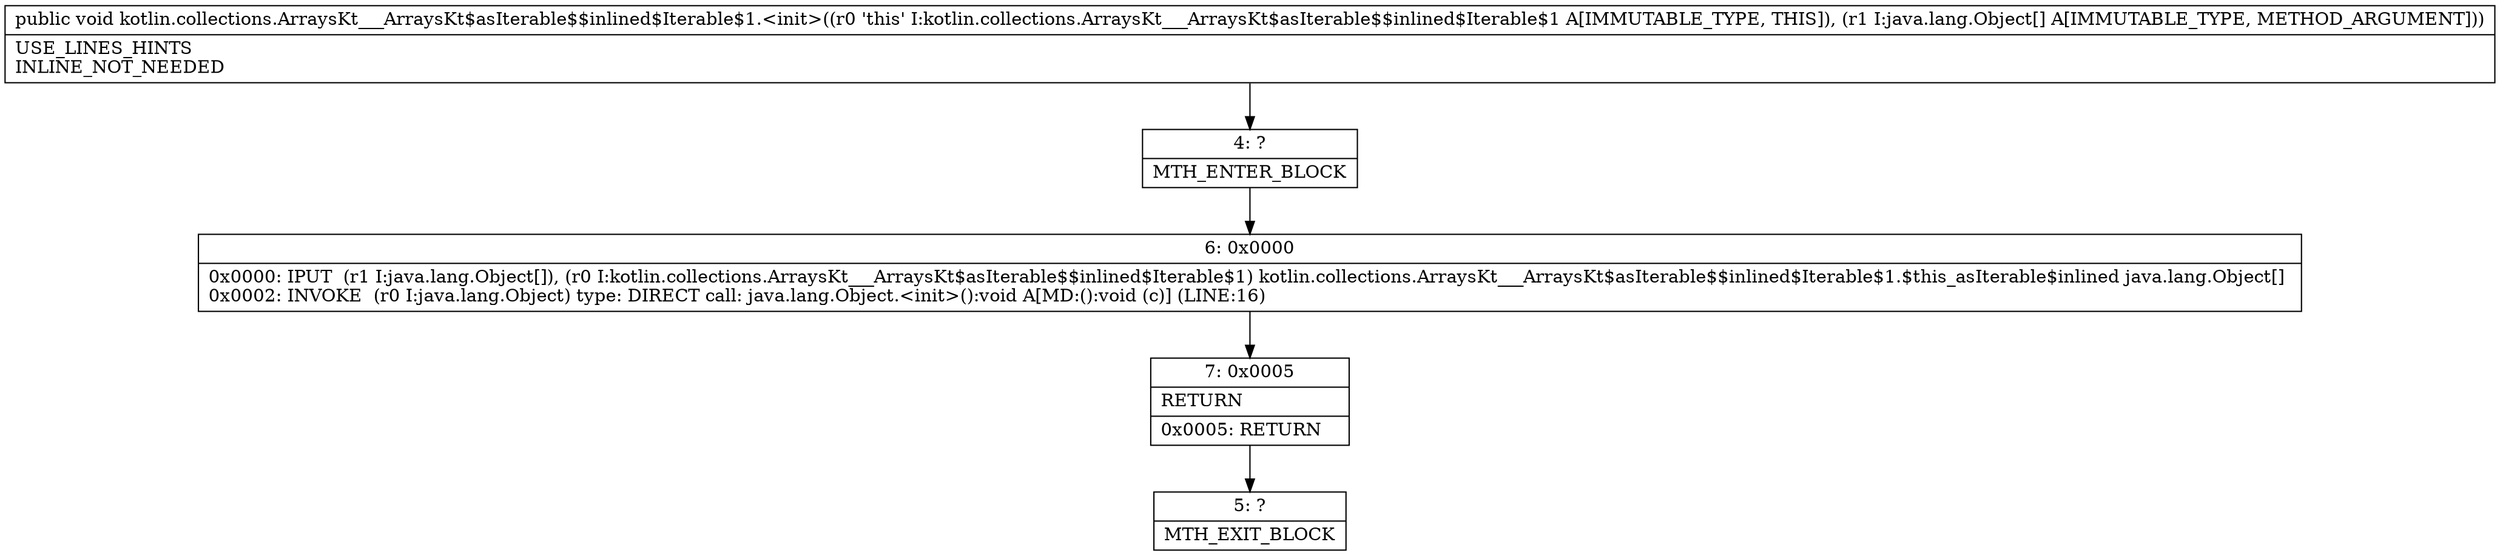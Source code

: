 digraph "CFG forkotlin.collections.ArraysKt___ArraysKt$asIterable$$inlined$Iterable$1.\<init\>([Ljava\/lang\/Object;)V" {
Node_4 [shape=record,label="{4\:\ ?|MTH_ENTER_BLOCK\l}"];
Node_6 [shape=record,label="{6\:\ 0x0000|0x0000: IPUT  (r1 I:java.lang.Object[]), (r0 I:kotlin.collections.ArraysKt___ArraysKt$asIterable$$inlined$Iterable$1) kotlin.collections.ArraysKt___ArraysKt$asIterable$$inlined$Iterable$1.$this_asIterable$inlined java.lang.Object[] \l0x0002: INVOKE  (r0 I:java.lang.Object) type: DIRECT call: java.lang.Object.\<init\>():void A[MD:():void (c)] (LINE:16)\l}"];
Node_7 [shape=record,label="{7\:\ 0x0005|RETURN\l|0x0005: RETURN   \l}"];
Node_5 [shape=record,label="{5\:\ ?|MTH_EXIT_BLOCK\l}"];
MethodNode[shape=record,label="{public void kotlin.collections.ArraysKt___ArraysKt$asIterable$$inlined$Iterable$1.\<init\>((r0 'this' I:kotlin.collections.ArraysKt___ArraysKt$asIterable$$inlined$Iterable$1 A[IMMUTABLE_TYPE, THIS]), (r1 I:java.lang.Object[] A[IMMUTABLE_TYPE, METHOD_ARGUMENT]))  | USE_LINES_HINTS\lINLINE_NOT_NEEDED\l}"];
MethodNode -> Node_4;Node_4 -> Node_6;
Node_6 -> Node_7;
Node_7 -> Node_5;
}

